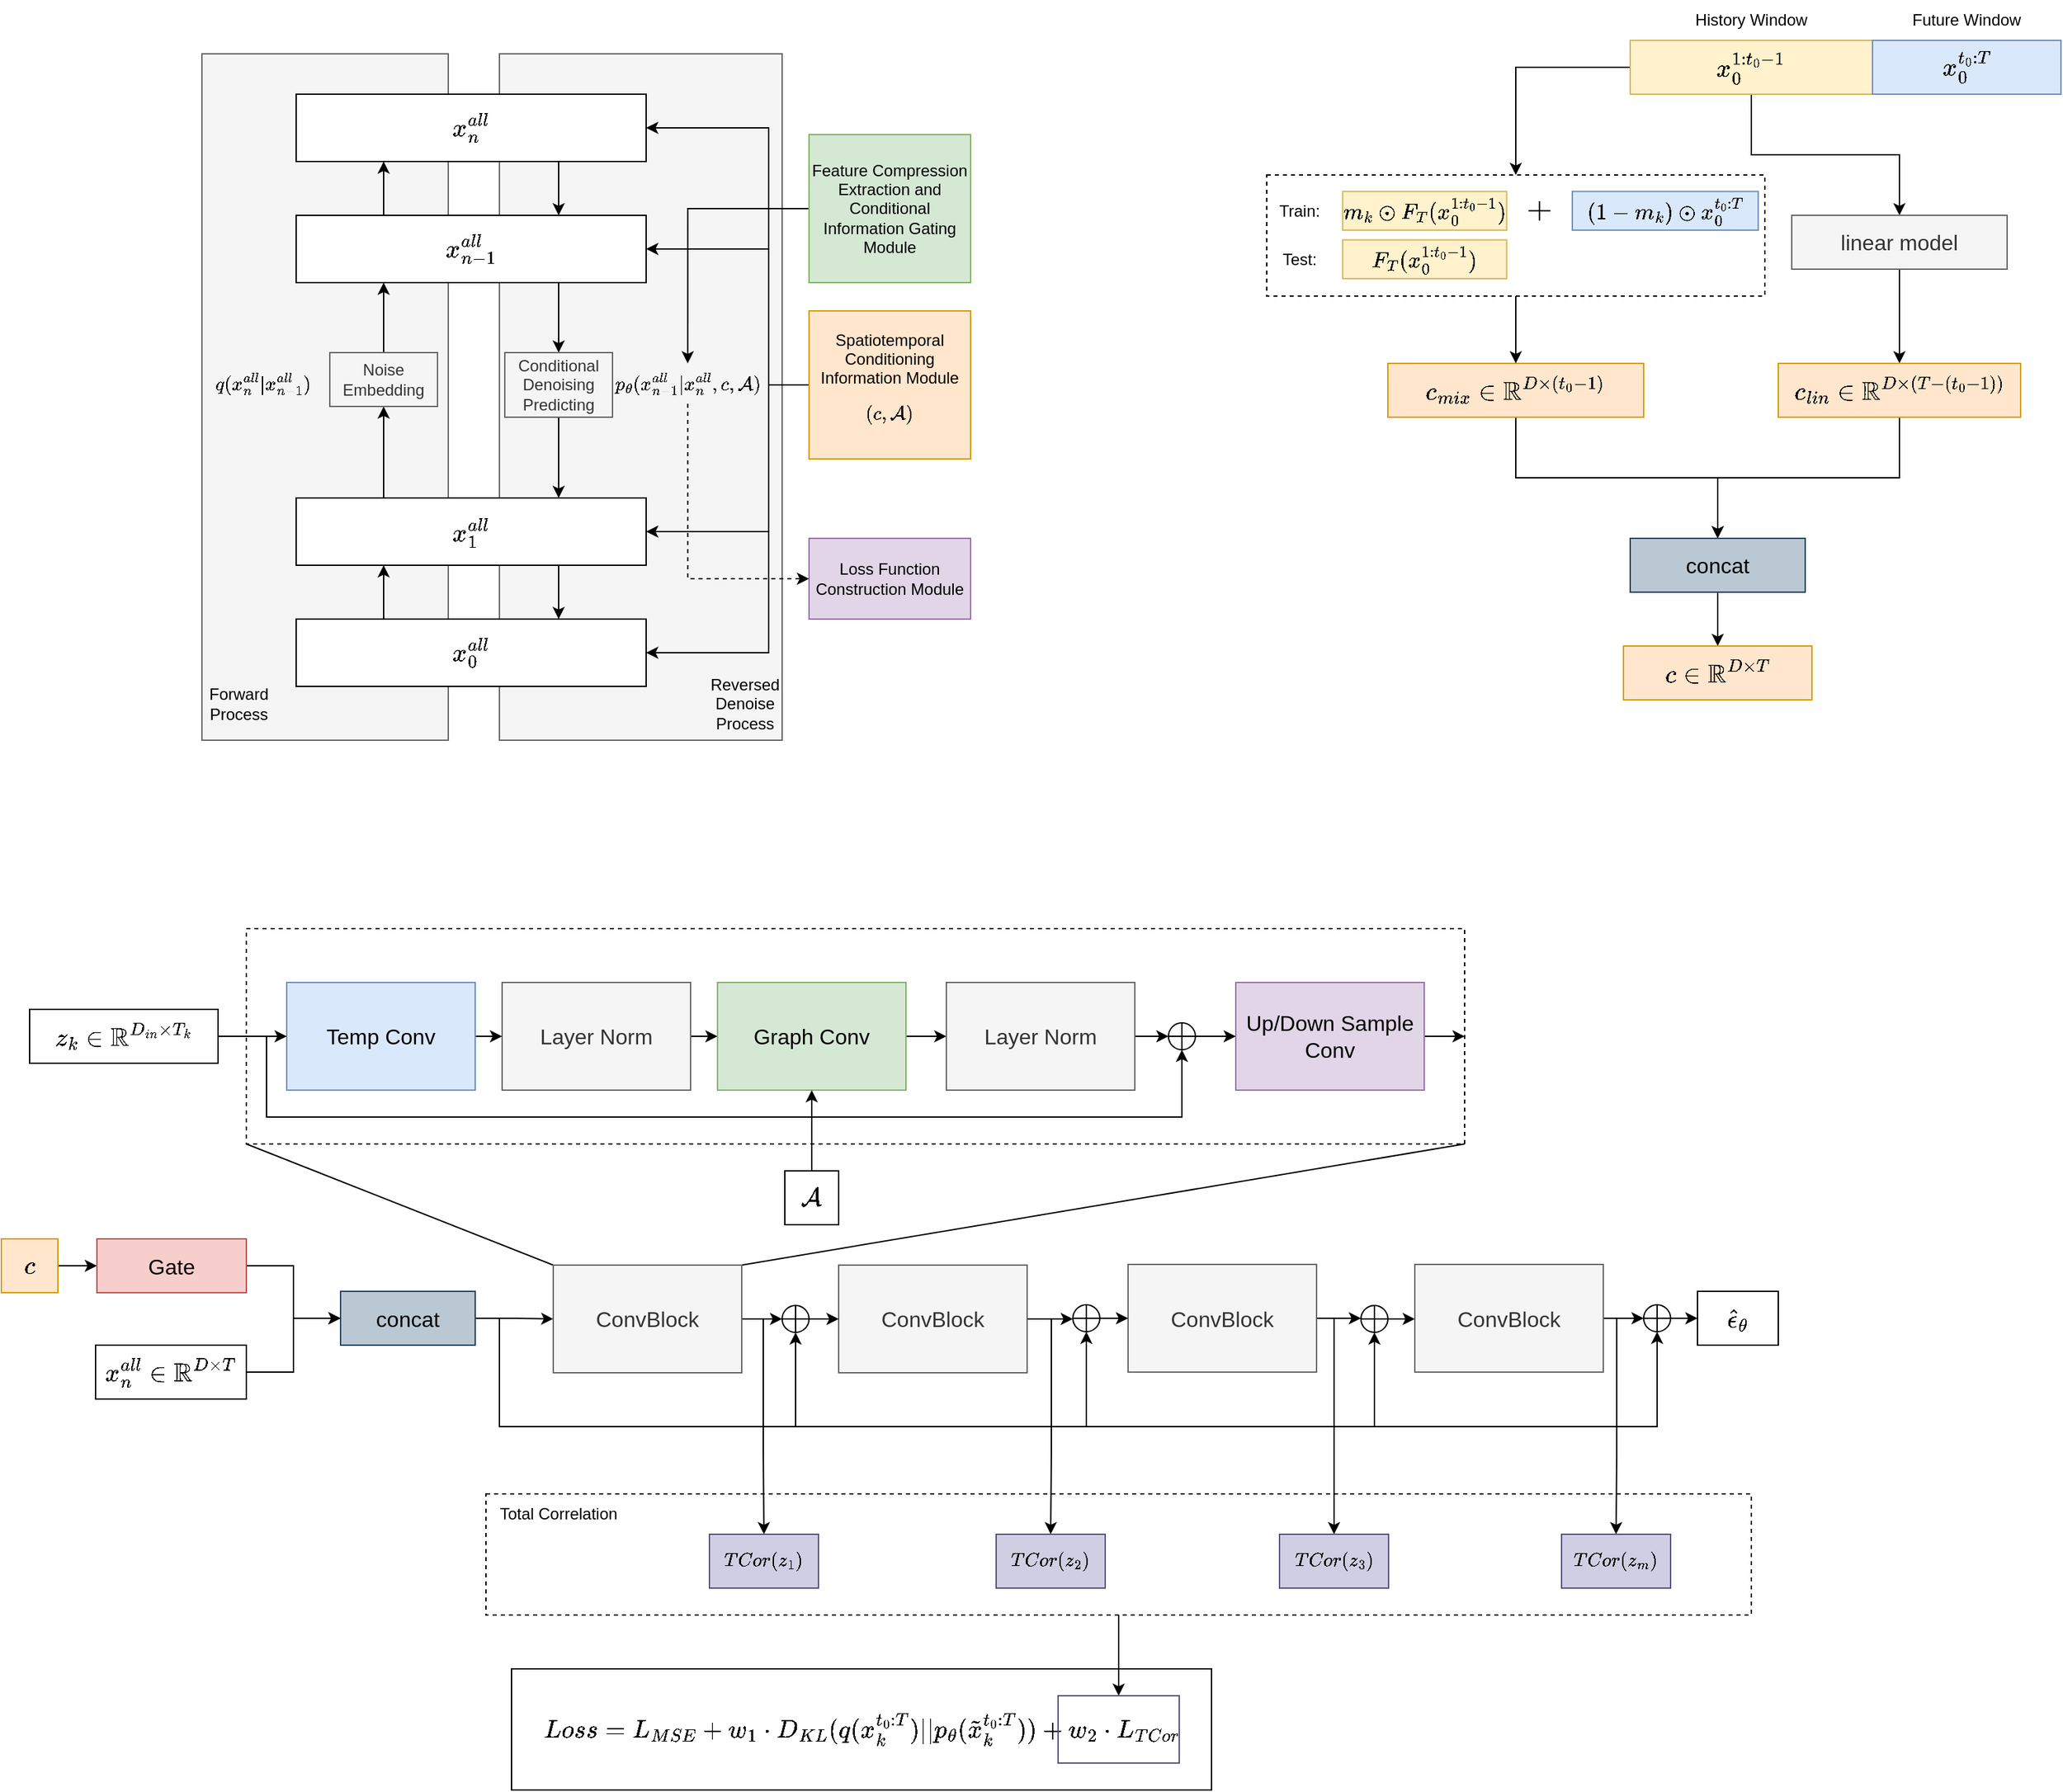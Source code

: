 <mxfile version="26.0.14">
  <diagram name="第 1 页" id="KWx88xQyswHCOicduw9Z">
    <mxGraphModel dx="3980" dy="1249" grid="1" gridSize="10" guides="1" tooltips="1" connect="1" arrows="1" fold="1" page="1" pageScale="1" pageWidth="827" pageHeight="1169" math="1" shadow="0">
      <root>
        <mxCell id="0" />
        <mxCell id="1" parent="0" />
        <mxCell id="oNELUOZZtSvJ4hc-0XsP-104" value="$$Loss = L_{MSE} + w_1 \cdot D_{KL}(q(x_{k}^{t_0:T}) || p_{\theta}(\tilde{x}_{k}^{t_0:T})) + w_2 \cdot L_{TCor}$$" style="rounded=0;whiteSpace=wrap;html=1;fontSize=16;" vertex="1" parent="1">
          <mxGeometry x="-1011" y="1400" width="520" height="90" as="geometry" />
        </mxCell>
        <mxCell id="oNELUOZZtSvJ4hc-0XsP-108" style="edgeStyle=orthogonalEdgeStyle;rounded=0;orthogonalLoop=1;jettySize=auto;html=1;exitX=0.5;exitY=1;exitDx=0;exitDy=0;entryX=0.5;entryY=0;entryDx=0;entryDy=0;" edge="1" parent="1" source="oNELUOZZtSvJ4hc-0XsP-77" target="oNELUOZZtSvJ4hc-0XsP-106">
          <mxGeometry relative="1" as="geometry" />
        </mxCell>
        <mxCell id="oNELUOZZtSvJ4hc-0XsP-77" value="" style="rounded=0;whiteSpace=wrap;html=1;fontSize=16;dashed=1;" vertex="1" parent="1">
          <mxGeometry x="-1030" y="1270" width="940" height="90" as="geometry" />
        </mxCell>
        <mxCell id="oNELUOZZtSvJ4hc-0XsP-15" value="" style="rounded=0;whiteSpace=wrap;html=1;fontSize=16;dashed=1;" vertex="1" parent="1">
          <mxGeometry x="-1208" y="850" width="905" height="160" as="geometry" />
        </mxCell>
        <mxCell id="ZKU5xI0TLplM3zQNoNZ5-57" value="" style="group" parent="1" vertex="1" connectable="0">
          <mxGeometry x="-1020" y="200" width="210" height="510" as="geometry" />
        </mxCell>
        <mxCell id="ZKU5xI0TLplM3zQNoNZ5-58" value="" style="rounded=0;whiteSpace=wrap;html=1;fillColor=#f5f5f5;fontColor=#333333;strokeColor=#666666;" parent="ZKU5xI0TLplM3zQNoNZ5-57" vertex="1">
          <mxGeometry width="210" height="510" as="geometry" />
        </mxCell>
        <mxCell id="ZKU5xI0TLplM3zQNoNZ5-59" value="Reversed Denoise Process" style="text;html=1;align=center;verticalAlign=middle;whiteSpace=wrap;rounded=0;horizontal=1;" parent="ZKU5xI0TLplM3zQNoNZ5-57" vertex="1">
          <mxGeometry x="155.21" y="455" width="54.79" height="55" as="geometry" />
        </mxCell>
        <mxCell id="ZKU5xI0TLplM3zQNoNZ5-60" value="$$p_{\theta}(x_{n-1}^{all}|x_{n}^{all},c,\mathcal{A})$$" style="text;html=1;align=center;verticalAlign=middle;whiteSpace=wrap;rounded=0;" parent="ZKU5xI0TLplM3zQNoNZ5-57" vertex="1">
          <mxGeometry x="107.004" y="230" width="65.749" height="30" as="geometry" />
        </mxCell>
        <mxCell id="ZKU5xI0TLplM3zQNoNZ5-50" value="" style="group" parent="1" vertex="1" connectable="0">
          <mxGeometry x="-1241" y="200" width="183" height="510" as="geometry" />
        </mxCell>
        <mxCell id="ZKU5xI0TLplM3zQNoNZ5-39" value="" style="rounded=0;whiteSpace=wrap;html=1;fillColor=#f5f5f5;fontColor=#333333;strokeColor=#666666;" parent="ZKU5xI0TLplM3zQNoNZ5-50" vertex="1">
          <mxGeometry width="183.0" height="510" as="geometry" />
        </mxCell>
        <mxCell id="ZKU5xI0TLplM3zQNoNZ5-48" value="Forward Process" style="text;html=1;align=center;verticalAlign=middle;whiteSpace=wrap;rounded=0;horizontal=1;" parent="ZKU5xI0TLplM3zQNoNZ5-50" vertex="1">
          <mxGeometry y="455.0" width="54.79" height="55" as="geometry" />
        </mxCell>
        <mxCell id="ZKU5xI0TLplM3zQNoNZ5-56" value="$$q(x_{n}^{all}|x_{n-1}^{all})$$" style="text;html=1;align=center;verticalAlign=middle;whiteSpace=wrap;rounded=0;" parent="ZKU5xI0TLplM3zQNoNZ5-50" vertex="1">
          <mxGeometry x="12.054" y="230.0" width="65.749" height="30.0" as="geometry" />
        </mxCell>
        <mxCell id="ZKU5xI0TLplM3zQNoNZ5-14" style="edgeStyle=orthogonalEdgeStyle;rounded=0;orthogonalLoop=1;jettySize=auto;html=1;exitX=0;exitY=0.5;exitDx=0;exitDy=0;entryX=0.5;entryY=0;entryDx=0;entryDy=0;" parent="1" source="ZKU5xI0TLplM3zQNoNZ5-1" target="ZKU5xI0TLplM3zQNoNZ5-13" edge="1">
          <mxGeometry relative="1" as="geometry">
            <mxPoint x="-275" y="290" as="targetPoint" />
            <Array as="points">
              <mxPoint x="-265" y="210" />
            </Array>
          </mxGeometry>
        </mxCell>
        <mxCell id="oNELUOZZtSvJ4hc-0XsP-40" style="edgeStyle=orthogonalEdgeStyle;rounded=0;orthogonalLoop=1;jettySize=auto;html=1;exitX=0.5;exitY=1;exitDx=0;exitDy=0;entryX=0.5;entryY=0;entryDx=0;entryDy=0;" edge="1" parent="1" source="ZKU5xI0TLplM3zQNoNZ5-1" target="ZKU5xI0TLplM3zQNoNZ5-20">
          <mxGeometry relative="1" as="geometry" />
        </mxCell>
        <mxCell id="ZKU5xI0TLplM3zQNoNZ5-1" value="$$x_0^{1:t_{0}-1}$$" style="rounded=0;whiteSpace=wrap;html=1;fontSize=16;fillColor=#fff2cc;strokeColor=#d6b656;" parent="1" vertex="1">
          <mxGeometry x="-180" y="190" width="180" height="40" as="geometry" />
        </mxCell>
        <mxCell id="ZKU5xI0TLplM3zQNoNZ5-3" value="$$x_0^{t_{0}:T}$$" style="rounded=0;whiteSpace=wrap;html=1;fontSize=16;fillColor=#dae8fc;strokeColor=#6c8ebf;" parent="1" vertex="1">
          <mxGeometry y="190" width="140" height="40" as="geometry" />
        </mxCell>
        <mxCell id="ZKU5xI0TLplM3zQNoNZ5-6" value="History Window" style="text;html=1;align=center;verticalAlign=middle;whiteSpace=wrap;rounded=0;" parent="1" vertex="1">
          <mxGeometry x="-140" y="160" width="100" height="30" as="geometry" />
        </mxCell>
        <mxCell id="ZKU5xI0TLplM3zQNoNZ5-7" value="Future Window" style="text;html=1;align=center;verticalAlign=middle;whiteSpace=wrap;rounded=0;" parent="1" vertex="1">
          <mxGeometry x="25" y="160" width="90" height="30" as="geometry" />
        </mxCell>
        <mxCell id="ZKU5xI0TLplM3zQNoNZ5-25" style="edgeStyle=orthogonalEdgeStyle;rounded=0;orthogonalLoop=1;jettySize=auto;html=1;exitX=0.5;exitY=1;exitDx=0;exitDy=0;entryX=0.5;entryY=0;entryDx=0;entryDy=0;" parent="1" source="ZKU5xI0TLplM3zQNoNZ5-17" target="ZKU5xI0TLplM3zQNoNZ5-26" edge="1">
          <mxGeometry relative="1" as="geometry">
            <mxPoint x="-120" y="550" as="targetPoint" />
          </mxGeometry>
        </mxCell>
        <mxCell id="ZKU5xI0TLplM3zQNoNZ5-17" value="$$c_{mix} \in \mathbb{R}^{D \times (t_0 - 1)}$$" style="rounded=0;whiteSpace=wrap;html=1;fontSize=16;fillColor=#ffe6cc;strokeColor=#d79b00;" parent="1" vertex="1">
          <mxGeometry x="-360" y="430" width="190" height="40" as="geometry" />
        </mxCell>
        <mxCell id="ZKU5xI0TLplM3zQNoNZ5-19" style="edgeStyle=orthogonalEdgeStyle;rounded=0;orthogonalLoop=1;jettySize=auto;html=1;exitX=0.5;exitY=1;exitDx=0;exitDy=0;entryX=0.5;entryY=0;entryDx=0;entryDy=0;" parent="1" source="ZKU5xI0TLplM3zQNoNZ5-13" target="ZKU5xI0TLplM3zQNoNZ5-17" edge="1">
          <mxGeometry relative="1" as="geometry">
            <Array as="points">
              <mxPoint x="-265" y="430" />
            </Array>
          </mxGeometry>
        </mxCell>
        <mxCell id="ZKU5xI0TLplM3zQNoNZ5-24" style="edgeStyle=orthogonalEdgeStyle;rounded=0;orthogonalLoop=1;jettySize=auto;html=1;exitX=0.5;exitY=1;exitDx=0;exitDy=0;entryX=0.5;entryY=0;entryDx=0;entryDy=0;" parent="1" source="ZKU5xI0TLplM3zQNoNZ5-20" target="ZKU5xI0TLplM3zQNoNZ5-22" edge="1">
          <mxGeometry relative="1" as="geometry" />
        </mxCell>
        <mxCell id="ZKU5xI0TLplM3zQNoNZ5-20" value="linear model" style="rounded=0;whiteSpace=wrap;html=1;fontSize=16;fillColor=#f5f5f5;strokeColor=#666666;fontColor=#333333;" parent="1" vertex="1">
          <mxGeometry x="-60" y="320" width="160" height="40" as="geometry" />
        </mxCell>
        <mxCell id="ZKU5xI0TLplM3zQNoNZ5-27" style="edgeStyle=orthogonalEdgeStyle;rounded=0;orthogonalLoop=1;jettySize=auto;html=1;exitX=0.5;exitY=1;exitDx=0;exitDy=0;entryX=0.5;entryY=0;entryDx=0;entryDy=0;" parent="1" source="ZKU5xI0TLplM3zQNoNZ5-22" target="ZKU5xI0TLplM3zQNoNZ5-26" edge="1">
          <mxGeometry relative="1" as="geometry" />
        </mxCell>
        <mxCell id="ZKU5xI0TLplM3zQNoNZ5-22" value="$$c_{lin} \in \mathbb{R}^{D \times (T - (t_0 - 1))}$$" style="rounded=0;whiteSpace=wrap;html=1;fontSize=16;fillColor=#ffe6cc;strokeColor=#d79b00;" parent="1" vertex="1">
          <mxGeometry x="-70" y="430" width="180" height="40" as="geometry" />
        </mxCell>
        <mxCell id="ZKU5xI0TLplM3zQNoNZ5-23" value="" style="group" parent="1" vertex="1" connectable="0">
          <mxGeometry x="-450" y="290" width="370" height="90" as="geometry" />
        </mxCell>
        <mxCell id="ZKU5xI0TLplM3zQNoNZ5-13" value="" style="rounded=0;whiteSpace=wrap;html=1;dashed=1;" parent="ZKU5xI0TLplM3zQNoNZ5-23" vertex="1">
          <mxGeometry width="370" height="90" as="geometry" />
        </mxCell>
        <mxCell id="ZKU5xI0TLplM3zQNoNZ5-4" value="Train:" style="text;html=1;align=center;verticalAlign=middle;whiteSpace=wrap;rounded=0;" parent="ZKU5xI0TLplM3zQNoNZ5-23" vertex="1">
          <mxGeometry y="15.84" width="48.75" height="21.6" as="geometry" />
        </mxCell>
        <mxCell id="ZKU5xI0TLplM3zQNoNZ5-5" value="Test:" style="text;html=1;align=center;verticalAlign=middle;whiteSpace=wrap;rounded=0;" parent="ZKU5xI0TLplM3zQNoNZ5-23" vertex="1">
          <mxGeometry y="51.84" width="48.75" height="21.6" as="geometry" />
        </mxCell>
        <mxCell id="ZKU5xI0TLplM3zQNoNZ5-9" value="$$m_k \odot F_{T}(x^{1:{t_0} - 1}_{0})$$" style="rounded=0;whiteSpace=wrap;html=1;fontSize=14;fillColor=#fff2cc;strokeColor=#d6b656;" parent="ZKU5xI0TLplM3zQNoNZ5-23" vertex="1">
          <mxGeometry x="56.375" y="12.24" width="121.875" height="28.8" as="geometry" />
        </mxCell>
        <mxCell id="ZKU5xI0TLplM3zQNoNZ5-10" value="$$(1 - m_k) \odot x^{t_{0} : T}_{0}$$" style="rounded=0;whiteSpace=wrap;html=1;fontSize=14;fillColor=#dae8fc;strokeColor=#6c8ebf;" parent="ZKU5xI0TLplM3zQNoNZ5-23" vertex="1">
          <mxGeometry x="227.0" y="12.24" width="138.125" height="28.8" as="geometry" />
        </mxCell>
        <mxCell id="ZKU5xI0TLplM3zQNoNZ5-11" value="" style="shape=cross;whiteSpace=wrap;html=1;size=0;" parent="ZKU5xI0TLplM3zQNoNZ5-23" vertex="1">
          <mxGeometry x="194.5" y="19.44" width="16.25" height="14.4" as="geometry" />
        </mxCell>
        <mxCell id="ZKU5xI0TLplM3zQNoNZ5-12" value="$$F_{T}(x^{1:{t_0} - 1}_{0})$$" style="rounded=0;whiteSpace=wrap;html=1;fontSize=14;fillColor=#fff2cc;strokeColor=#d6b656;" parent="ZKU5xI0TLplM3zQNoNZ5-23" vertex="1">
          <mxGeometry x="56.375" y="48.24" width="121.875" height="28.8" as="geometry" />
        </mxCell>
        <mxCell id="ZKU5xI0TLplM3zQNoNZ5-29" style="edgeStyle=orthogonalEdgeStyle;rounded=0;orthogonalLoop=1;jettySize=auto;html=1;exitX=0.5;exitY=1;exitDx=0;exitDy=0;entryX=0.5;entryY=0;entryDx=0;entryDy=0;" parent="1" source="ZKU5xI0TLplM3zQNoNZ5-26" target="ZKU5xI0TLplM3zQNoNZ5-28" edge="1">
          <mxGeometry relative="1" as="geometry" />
        </mxCell>
        <mxCell id="ZKU5xI0TLplM3zQNoNZ5-26" value="concat" style="rounded=0;whiteSpace=wrap;html=1;fontSize=16;fillColor=#bac8d3;strokeColor=#23445d;" parent="1" vertex="1">
          <mxGeometry x="-180" y="560" width="130" height="40" as="geometry" />
        </mxCell>
        <mxCell id="ZKU5xI0TLplM3zQNoNZ5-28" value="$$c \in \mathbb{R}^{D \times T}$$" style="rounded=0;whiteSpace=wrap;html=1;fontSize=16;fillColor=#ffe6cc;strokeColor=#d79b00;" parent="1" vertex="1">
          <mxGeometry x="-185" y="640" width="140" height="40" as="geometry" />
        </mxCell>
        <mxCell id="ZKU5xI0TLplM3zQNoNZ5-41" style="edgeStyle=orthogonalEdgeStyle;rounded=0;orthogonalLoop=1;jettySize=auto;html=1;exitX=0.25;exitY=0;exitDx=0;exitDy=0;entryX=0.5;entryY=1;entryDx=0;entryDy=0;" parent="1" source="ZKU5xI0TLplM3zQNoNZ5-31" target="ZKU5xI0TLplM3zQNoNZ5-47" edge="1">
          <mxGeometry relative="1" as="geometry">
            <mxPoint x="-1101" y="480" as="targetPoint" />
          </mxGeometry>
        </mxCell>
        <mxCell id="ZKU5xI0TLplM3zQNoNZ5-55" style="edgeStyle=orthogonalEdgeStyle;rounded=0;orthogonalLoop=1;jettySize=auto;html=1;exitX=0.75;exitY=1;exitDx=0;exitDy=0;entryX=0.75;entryY=0;entryDx=0;entryDy=0;" parent="1" source="ZKU5xI0TLplM3zQNoNZ5-31" target="ZKU5xI0TLplM3zQNoNZ5-32" edge="1">
          <mxGeometry relative="1" as="geometry" />
        </mxCell>
        <mxCell id="ZKU5xI0TLplM3zQNoNZ5-31" value="$$x_1^{all}$$" style="rounded=0;whiteSpace=wrap;html=1;strokeColor=default;align=center;verticalAlign=middle;fontFamily=Helvetica;fontSize=16;fontColor=default;fillColor=default;" parent="1" vertex="1">
          <mxGeometry x="-1171" y="530" width="260" height="50" as="geometry" />
        </mxCell>
        <mxCell id="ZKU5xI0TLplM3zQNoNZ5-40" style="edgeStyle=orthogonalEdgeStyle;rounded=0;orthogonalLoop=1;jettySize=auto;html=1;exitX=0.25;exitY=0;exitDx=0;exitDy=0;entryX=0.25;entryY=1;entryDx=0;entryDy=0;" parent="1" source="ZKU5xI0TLplM3zQNoNZ5-32" target="ZKU5xI0TLplM3zQNoNZ5-31" edge="1">
          <mxGeometry relative="1" as="geometry" />
        </mxCell>
        <mxCell id="ZKU5xI0TLplM3zQNoNZ5-32" value="$$x_0^{all}$$" style="rounded=0;whiteSpace=wrap;html=1;fontSize=16;" parent="1" vertex="1">
          <mxGeometry x="-1171" y="620" width="260" height="50" as="geometry" />
        </mxCell>
        <mxCell id="ZKU5xI0TLplM3zQNoNZ5-42" style="edgeStyle=orthogonalEdgeStyle;rounded=0;orthogonalLoop=1;jettySize=auto;html=1;exitX=0.25;exitY=0;exitDx=0;exitDy=0;entryX=0.25;entryY=1;entryDx=0;entryDy=0;" parent="1" source="ZKU5xI0TLplM3zQNoNZ5-33" target="ZKU5xI0TLplM3zQNoNZ5-34" edge="1">
          <mxGeometry relative="1" as="geometry" />
        </mxCell>
        <mxCell id="ZKU5xI0TLplM3zQNoNZ5-53" style="edgeStyle=orthogonalEdgeStyle;rounded=0;orthogonalLoop=1;jettySize=auto;html=1;exitX=0.75;exitY=1;exitDx=0;exitDy=0;entryX=0.5;entryY=0;entryDx=0;entryDy=0;" parent="1" source="ZKU5xI0TLplM3zQNoNZ5-33" target="ZKU5xI0TLplM3zQNoNZ5-52" edge="1">
          <mxGeometry relative="1" as="geometry" />
        </mxCell>
        <mxCell id="ZKU5xI0TLplM3zQNoNZ5-33" value="$$x_{n-1}^{all}$$" style="rounded=0;whiteSpace=wrap;html=1;strokeColor=default;align=center;verticalAlign=middle;fontFamily=Helvetica;fontSize=16;fontColor=default;fillColor=default;" parent="1" vertex="1">
          <mxGeometry x="-1171" y="320" width="260" height="50" as="geometry" />
        </mxCell>
        <mxCell id="ZKU5xI0TLplM3zQNoNZ5-51" style="edgeStyle=orthogonalEdgeStyle;rounded=0;orthogonalLoop=1;jettySize=auto;html=1;exitX=0.75;exitY=1;exitDx=0;exitDy=0;entryX=0.75;entryY=0;entryDx=0;entryDy=0;" parent="1" source="ZKU5xI0TLplM3zQNoNZ5-34" target="ZKU5xI0TLplM3zQNoNZ5-33" edge="1">
          <mxGeometry relative="1" as="geometry" />
        </mxCell>
        <mxCell id="ZKU5xI0TLplM3zQNoNZ5-34" value="$$x_n^{all}$$" style="rounded=0;whiteSpace=wrap;html=1;strokeColor=default;align=center;verticalAlign=middle;fontFamily=Helvetica;fontSize=16;fontColor=default;fillColor=default;" parent="1" vertex="1">
          <mxGeometry x="-1171" y="230" width="260" height="50" as="geometry" />
        </mxCell>
        <mxCell id="ZKU5xI0TLplM3zQNoNZ5-44" style="edgeStyle=orthogonalEdgeStyle;rounded=0;orthogonalLoop=1;jettySize=auto;html=1;entryX=0.25;entryY=1;entryDx=0;entryDy=0;exitX=0.5;exitY=0;exitDx=0;exitDy=0;" parent="1" source="ZKU5xI0TLplM3zQNoNZ5-47" target="ZKU5xI0TLplM3zQNoNZ5-33" edge="1">
          <mxGeometry relative="1" as="geometry">
            <mxPoint x="-1111" y="430" as="sourcePoint" />
            <Array as="points" />
          </mxGeometry>
        </mxCell>
        <mxCell id="ZKU5xI0TLplM3zQNoNZ5-47" value="Noise Embedding" style="rounded=0;whiteSpace=wrap;html=1;fillColor=#f5f5f5;fontColor=#333333;strokeColor=#666666;" parent="1" vertex="1">
          <mxGeometry x="-1146" y="422" width="80" height="40" as="geometry" />
        </mxCell>
        <mxCell id="ZKU5xI0TLplM3zQNoNZ5-54" style="edgeStyle=orthogonalEdgeStyle;rounded=0;orthogonalLoop=1;jettySize=auto;html=1;exitX=0.5;exitY=1;exitDx=0;exitDy=0;entryX=0.75;entryY=0;entryDx=0;entryDy=0;" parent="1" source="ZKU5xI0TLplM3zQNoNZ5-52" target="ZKU5xI0TLplM3zQNoNZ5-31" edge="1">
          <mxGeometry relative="1" as="geometry" />
        </mxCell>
        <mxCell id="ZKU5xI0TLplM3zQNoNZ5-52" value="&lt;div&gt;Conditional Denoising Predicting&lt;/div&gt;" style="rounded=0;whiteSpace=wrap;html=1;fillColor=#f5f5f5;fontColor=#333333;strokeColor=#666666;" parent="1" vertex="1">
          <mxGeometry x="-1016" y="422" width="80" height="48" as="geometry" />
        </mxCell>
        <mxCell id="ZKU5xI0TLplM3zQNoNZ5-63" style="edgeStyle=orthogonalEdgeStyle;rounded=0;orthogonalLoop=1;jettySize=auto;html=1;exitX=0;exitY=0.5;exitDx=0;exitDy=0;entryX=1;entryY=0.5;entryDx=0;entryDy=0;" parent="1" source="ZKU5xI0TLplM3zQNoNZ5-61" target="ZKU5xI0TLplM3zQNoNZ5-34" edge="1">
          <mxGeometry relative="1" as="geometry">
            <mxPoint x="-840" y="330" as="targetPoint" />
            <Array as="points">
              <mxPoint x="-820" y="446" />
              <mxPoint x="-820" y="255" />
            </Array>
          </mxGeometry>
        </mxCell>
        <mxCell id="ZKU5xI0TLplM3zQNoNZ5-64" style="edgeStyle=orthogonalEdgeStyle;rounded=0;orthogonalLoop=1;jettySize=auto;html=1;exitX=0;exitY=0.5;exitDx=0;exitDy=0;entryX=1;entryY=0.5;entryDx=0;entryDy=0;" parent="1" source="ZKU5xI0TLplM3zQNoNZ5-61" target="ZKU5xI0TLplM3zQNoNZ5-33" edge="1">
          <mxGeometry relative="1" as="geometry">
            <Array as="points">
              <mxPoint x="-820" y="446" />
              <mxPoint x="-820" y="345" />
            </Array>
          </mxGeometry>
        </mxCell>
        <mxCell id="ZKU5xI0TLplM3zQNoNZ5-65" style="edgeStyle=orthogonalEdgeStyle;rounded=0;orthogonalLoop=1;jettySize=auto;html=1;exitX=0;exitY=0.5;exitDx=0;exitDy=0;entryX=1;entryY=0.5;entryDx=0;entryDy=0;" parent="1" source="ZKU5xI0TLplM3zQNoNZ5-61" target="ZKU5xI0TLplM3zQNoNZ5-31" edge="1">
          <mxGeometry relative="1" as="geometry">
            <Array as="points">
              <mxPoint x="-820" y="446" />
              <mxPoint x="-820" y="555" />
            </Array>
          </mxGeometry>
        </mxCell>
        <mxCell id="ZKU5xI0TLplM3zQNoNZ5-66" style="edgeStyle=orthogonalEdgeStyle;rounded=0;orthogonalLoop=1;jettySize=auto;html=1;exitX=0;exitY=0.5;exitDx=0;exitDy=0;entryX=1;entryY=0.5;entryDx=0;entryDy=0;" parent="1" source="ZKU5xI0TLplM3zQNoNZ5-61" target="ZKU5xI0TLplM3zQNoNZ5-32" edge="1">
          <mxGeometry relative="1" as="geometry">
            <Array as="points">
              <mxPoint x="-820" y="446" />
              <mxPoint x="-820" y="645" />
            </Array>
          </mxGeometry>
        </mxCell>
        <mxCell id="ZKU5xI0TLplM3zQNoNZ5-61" value="&lt;div&gt;Spatiotemporal Conditioning Information Module&lt;/div&gt;&lt;div&gt;$$(c,\mathcal{A})$$&lt;/div&gt;" style="rounded=0;whiteSpace=wrap;html=1;fillColor=#ffe6cc;strokeColor=#d79b00;" parent="1" vertex="1">
          <mxGeometry x="-790" y="391" width="120" height="110" as="geometry" />
        </mxCell>
        <mxCell id="ZKU5xI0TLplM3zQNoNZ5-68" style="edgeStyle=orthogonalEdgeStyle;rounded=0;orthogonalLoop=1;jettySize=auto;html=1;exitX=0;exitY=0.5;exitDx=0;exitDy=0;entryX=0.5;entryY=0;entryDx=0;entryDy=0;" parent="1" source="ZKU5xI0TLplM3zQNoNZ5-67" target="ZKU5xI0TLplM3zQNoNZ5-60" edge="1">
          <mxGeometry relative="1" as="geometry" />
        </mxCell>
        <mxCell id="ZKU5xI0TLplM3zQNoNZ5-67" value="&lt;p&gt;Feature Compression Extraction and Conditional Information Gating Module&lt;/p&gt;" style="rounded=0;whiteSpace=wrap;html=1;fillColor=#d5e8d4;strokeColor=#82b366;" parent="1" vertex="1">
          <mxGeometry x="-790" y="260" width="120" height="110" as="geometry" />
        </mxCell>
        <mxCell id="ZKU5xI0TLplM3zQNoNZ5-70" value="&lt;p&gt;Loss Function Construction Module&lt;/p&gt;" style="rounded=0;whiteSpace=wrap;html=1;fillColor=#e1d5e7;strokeColor=#9673a6;" parent="1" vertex="1">
          <mxGeometry x="-790" y="560" width="120" height="60" as="geometry" />
        </mxCell>
        <mxCell id="oNELUOZZtSvJ4hc-0XsP-17" style="edgeStyle=orthogonalEdgeStyle;rounded=0;orthogonalLoop=1;jettySize=auto;html=1;exitX=1;exitY=0.5;exitDx=0;exitDy=0;entryX=0;entryY=0.5;entryDx=0;entryDy=0;" edge="1" parent="1" source="oNELUOZZtSvJ4hc-0XsP-1" target="oNELUOZZtSvJ4hc-0XsP-8">
          <mxGeometry relative="1" as="geometry" />
        </mxCell>
        <mxCell id="oNELUOZZtSvJ4hc-0XsP-65" style="edgeStyle=orthogonalEdgeStyle;rounded=0;orthogonalLoop=1;jettySize=auto;html=1;exitX=1;exitY=0.5;exitDx=0;exitDy=0;entryX=0.5;entryY=1;entryDx=0;entryDy=0;" edge="1" parent="1" source="oNELUOZZtSvJ4hc-0XsP-1" target="oNELUOZZtSvJ4hc-0XsP-55">
          <mxGeometry relative="1" as="geometry">
            <Array as="points">
              <mxPoint x="-1020" y="1140" />
              <mxPoint x="-1020" y="1220" />
              <mxPoint x="-800" y="1220" />
            </Array>
          </mxGeometry>
        </mxCell>
        <mxCell id="oNELUOZZtSvJ4hc-0XsP-88" style="edgeStyle=orthogonalEdgeStyle;rounded=0;orthogonalLoop=1;jettySize=auto;html=1;exitX=1;exitY=0.5;exitDx=0;exitDy=0;entryX=0.5;entryY=1;entryDx=0;entryDy=0;" edge="1" parent="1" source="oNELUOZZtSvJ4hc-0XsP-1" target="oNELUOZZtSvJ4hc-0XsP-57">
          <mxGeometry relative="1" as="geometry">
            <Array as="points">
              <mxPoint x="-1020" y="1140" />
              <mxPoint x="-1020" y="1220" />
              <mxPoint x="-370" y="1220" />
            </Array>
          </mxGeometry>
        </mxCell>
        <mxCell id="oNELUOZZtSvJ4hc-0XsP-90" style="edgeStyle=orthogonalEdgeStyle;rounded=0;orthogonalLoop=1;jettySize=auto;html=1;exitX=1;exitY=0.5;exitDx=0;exitDy=0;entryX=0.5;entryY=1;entryDx=0;entryDy=0;" edge="1" parent="1" source="oNELUOZZtSvJ4hc-0XsP-1" target="oNELUOZZtSvJ4hc-0XsP-68">
          <mxGeometry relative="1" as="geometry">
            <Array as="points">
              <mxPoint x="-1020" y="1140" />
              <mxPoint x="-1020" y="1220" />
              <mxPoint x="-160" y="1220" />
            </Array>
          </mxGeometry>
        </mxCell>
        <mxCell id="oNELUOZZtSvJ4hc-0XsP-99" style="edgeStyle=orthogonalEdgeStyle;rounded=0;orthogonalLoop=1;jettySize=auto;html=1;exitX=1;exitY=0.5;exitDx=0;exitDy=0;entryX=0.5;entryY=1;entryDx=0;entryDy=0;" edge="1" parent="1" source="oNELUOZZtSvJ4hc-0XsP-1" target="oNELUOZZtSvJ4hc-0XsP-56">
          <mxGeometry relative="1" as="geometry">
            <Array as="points">
              <mxPoint x="-1020" y="1139" />
              <mxPoint x="-1020" y="1220" />
              <mxPoint x="-584" y="1220" />
            </Array>
          </mxGeometry>
        </mxCell>
        <mxCell id="oNELUOZZtSvJ4hc-0XsP-1" value="concat" style="rounded=0;whiteSpace=wrap;html=1;fontSize=16;fillColor=#bac8d3;strokeColor=#23445d;" vertex="1" parent="1">
          <mxGeometry x="-1138" y="1119.5" width="100" height="40" as="geometry" />
        </mxCell>
        <mxCell id="oNELUOZZtSvJ4hc-0XsP-5" style="edgeStyle=orthogonalEdgeStyle;rounded=0;orthogonalLoop=1;jettySize=auto;html=1;exitX=1;exitY=0.5;exitDx=0;exitDy=0;entryX=0;entryY=0.5;entryDx=0;entryDy=0;" edge="1" parent="1" source="oNELUOZZtSvJ4hc-0XsP-2" target="oNELUOZZtSvJ4hc-0XsP-4">
          <mxGeometry relative="1" as="geometry" />
        </mxCell>
        <mxCell id="oNELUOZZtSvJ4hc-0XsP-2" value="$$c$$" style="rounded=0;whiteSpace=wrap;html=1;fontSize=16;fillColor=#ffe6cc;strokeColor=#d79b00;" vertex="1" parent="1">
          <mxGeometry x="-1390" y="1080.5" width="42" height="40" as="geometry" />
        </mxCell>
        <mxCell id="oNELUOZZtSvJ4hc-0XsP-6" style="edgeStyle=orthogonalEdgeStyle;rounded=0;orthogonalLoop=1;jettySize=auto;html=1;exitX=1;exitY=0.5;exitDx=0;exitDy=0;entryX=0;entryY=0.5;entryDx=0;entryDy=0;" edge="1" parent="1" source="oNELUOZZtSvJ4hc-0XsP-3" target="oNELUOZZtSvJ4hc-0XsP-1">
          <mxGeometry relative="1" as="geometry" />
        </mxCell>
        <mxCell id="oNELUOZZtSvJ4hc-0XsP-3" value="$$x_n^{all} \in \mathbb{R}^{D \times T}$$" style="rounded=0;whiteSpace=wrap;html=1;fontSize=16;" vertex="1" parent="1">
          <mxGeometry x="-1320" y="1159.5" width="112" height="40" as="geometry" />
        </mxCell>
        <mxCell id="oNELUOZZtSvJ4hc-0XsP-7" style="edgeStyle=orthogonalEdgeStyle;rounded=0;orthogonalLoop=1;jettySize=auto;html=1;exitX=1;exitY=0.5;exitDx=0;exitDy=0;entryX=0;entryY=0.5;entryDx=0;entryDy=0;" edge="1" parent="1" source="oNELUOZZtSvJ4hc-0XsP-4" target="oNELUOZZtSvJ4hc-0XsP-1">
          <mxGeometry relative="1" as="geometry" />
        </mxCell>
        <mxCell id="oNELUOZZtSvJ4hc-0XsP-4" value="Gate" style="rounded=0;whiteSpace=wrap;html=1;fontSize=16;fillColor=#f8cecc;strokeColor=#b85450;" vertex="1" parent="1">
          <mxGeometry x="-1319" y="1080.5" width="111" height="40" as="geometry" />
        </mxCell>
        <mxCell id="oNELUOZZtSvJ4hc-0XsP-22" style="rounded=0;orthogonalLoop=1;jettySize=auto;html=1;exitX=0;exitY=0;exitDx=0;exitDy=0;endArrow=none;startFill=0;entryX=0;entryY=1;entryDx=0;entryDy=0;" edge="1" parent="1" source="oNELUOZZtSvJ4hc-0XsP-8" target="oNELUOZZtSvJ4hc-0XsP-15">
          <mxGeometry relative="1" as="geometry">
            <mxPoint x="-1050" y="1200" as="targetPoint" />
          </mxGeometry>
        </mxCell>
        <mxCell id="oNELUOZZtSvJ4hc-0XsP-23" style="rounded=0;orthogonalLoop=1;jettySize=auto;html=1;exitX=1;exitY=0;exitDx=0;exitDy=0;entryX=1;entryY=1;entryDx=0;entryDy=0;endArrow=none;startFill=0;" edge="1" parent="1" source="oNELUOZZtSvJ4hc-0XsP-8" target="oNELUOZZtSvJ4hc-0XsP-15">
          <mxGeometry relative="1" as="geometry" />
        </mxCell>
        <mxCell id="oNELUOZZtSvJ4hc-0XsP-59" style="edgeStyle=orthogonalEdgeStyle;rounded=0;orthogonalLoop=1;jettySize=auto;html=1;exitX=1;exitY=0.5;exitDx=0;exitDy=0;entryX=0;entryY=0.5;entryDx=0;entryDy=0;" edge="1" parent="1" source="oNELUOZZtSvJ4hc-0XsP-8" target="oNELUOZZtSvJ4hc-0XsP-55">
          <mxGeometry relative="1" as="geometry" />
        </mxCell>
        <mxCell id="oNELUOZZtSvJ4hc-0XsP-78" style="edgeStyle=orthogonalEdgeStyle;rounded=0;orthogonalLoop=1;jettySize=auto;html=1;exitX=1;exitY=0.5;exitDx=0;exitDy=0;entryX=0.5;entryY=0;entryDx=0;entryDy=0;" edge="1" parent="1" source="oNELUOZZtSvJ4hc-0XsP-8" target="oNELUOZZtSvJ4hc-0XsP-73">
          <mxGeometry relative="1" as="geometry">
            <Array as="points">
              <mxPoint x="-824" y="1140" />
              <mxPoint x="-824" y="1240" />
            </Array>
          </mxGeometry>
        </mxCell>
        <mxCell id="oNELUOZZtSvJ4hc-0XsP-8" value="ConvBlock" style="rounded=0;whiteSpace=wrap;html=1;fontSize=16;fillColor=#f5f5f5;fontColor=#333333;strokeColor=#666666;" vertex="1" parent="1">
          <mxGeometry x="-980" y="1100" width="140" height="80" as="geometry" />
        </mxCell>
        <mxCell id="oNELUOZZtSvJ4hc-0XsP-61" style="edgeStyle=orthogonalEdgeStyle;rounded=0;orthogonalLoop=1;jettySize=auto;html=1;exitX=1;exitY=0.5;exitDx=0;exitDy=0;entryX=0;entryY=0.5;entryDx=0;entryDy=0;" edge="1" parent="1" source="oNELUOZZtSvJ4hc-0XsP-9" target="oNELUOZZtSvJ4hc-0XsP-56">
          <mxGeometry relative="1" as="geometry" />
        </mxCell>
        <mxCell id="oNELUOZZtSvJ4hc-0XsP-96" style="edgeStyle=orthogonalEdgeStyle;rounded=0;orthogonalLoop=1;jettySize=auto;html=1;exitX=1;exitY=0.5;exitDx=0;exitDy=0;entryX=0.5;entryY=0;entryDx=0;entryDy=0;" edge="1" parent="1" source="oNELUOZZtSvJ4hc-0XsP-9" target="oNELUOZZtSvJ4hc-0XsP-91">
          <mxGeometry relative="1" as="geometry">
            <Array as="points">
              <mxPoint x="-610" y="1140" />
              <mxPoint x="-610" y="1240" />
              <mxPoint x="-610" y="1240" />
            </Array>
          </mxGeometry>
        </mxCell>
        <mxCell id="oNELUOZZtSvJ4hc-0XsP-9" value="ConvBlock" style="rounded=0;whiteSpace=wrap;html=1;fontSize=16;fillColor=#f5f5f5;fontColor=#333333;strokeColor=#666666;" vertex="1" parent="1">
          <mxGeometry x="-768" y="1100" width="140" height="80" as="geometry" />
        </mxCell>
        <mxCell id="oNELUOZZtSvJ4hc-0XsP-63" style="edgeStyle=orthogonalEdgeStyle;rounded=0;orthogonalLoop=1;jettySize=auto;html=1;exitX=1;exitY=0.5;exitDx=0;exitDy=0;entryX=0;entryY=0.5;entryDx=0;entryDy=0;" edge="1" parent="1" source="oNELUOZZtSvJ4hc-0XsP-10" target="oNELUOZZtSvJ4hc-0XsP-57">
          <mxGeometry relative="1" as="geometry" />
        </mxCell>
        <mxCell id="oNELUOZZtSvJ4hc-0XsP-98" style="edgeStyle=orthogonalEdgeStyle;rounded=0;orthogonalLoop=1;jettySize=auto;html=1;exitX=1;exitY=0.5;exitDx=0;exitDy=0;entryX=0.5;entryY=0;entryDx=0;entryDy=0;" edge="1" parent="1" source="oNELUOZZtSvJ4hc-0XsP-10" target="oNELUOZZtSvJ4hc-0XsP-92">
          <mxGeometry relative="1" as="geometry">
            <Array as="points">
              <mxPoint x="-400" y="1140" />
            </Array>
          </mxGeometry>
        </mxCell>
        <mxCell id="oNELUOZZtSvJ4hc-0XsP-10" value="ConvBlock" style="rounded=0;whiteSpace=wrap;html=1;fontSize=16;fillColor=#f5f5f5;fontColor=#333333;strokeColor=#666666;" vertex="1" parent="1">
          <mxGeometry x="-553" y="1099.5" width="140" height="80" as="geometry" />
        </mxCell>
        <mxCell id="oNELUOZZtSvJ4hc-0XsP-69" style="edgeStyle=orthogonalEdgeStyle;rounded=0;orthogonalLoop=1;jettySize=auto;html=1;exitX=1;exitY=0.5;exitDx=0;exitDy=0;entryX=0;entryY=0.5;entryDx=0;entryDy=0;" edge="1" parent="1" source="oNELUOZZtSvJ4hc-0XsP-11" target="oNELUOZZtSvJ4hc-0XsP-68">
          <mxGeometry relative="1" as="geometry" />
        </mxCell>
        <mxCell id="oNELUOZZtSvJ4hc-0XsP-101" style="edgeStyle=orthogonalEdgeStyle;rounded=0;orthogonalLoop=1;jettySize=auto;html=1;exitX=1;exitY=0.5;exitDx=0;exitDy=0;entryX=0.5;entryY=0;entryDx=0;entryDy=0;" edge="1" parent="1" source="oNELUOZZtSvJ4hc-0XsP-11" target="oNELUOZZtSvJ4hc-0XsP-93">
          <mxGeometry relative="1" as="geometry">
            <Array as="points">
              <mxPoint x="-190" y="1139" />
              <mxPoint x="-190" y="1240" />
            </Array>
          </mxGeometry>
        </mxCell>
        <mxCell id="oNELUOZZtSvJ4hc-0XsP-11" value="ConvBlock" style="rounded=0;whiteSpace=wrap;html=1;fontSize=16;fillColor=#f5f5f5;fontColor=#333333;strokeColor=#666666;" vertex="1" parent="1">
          <mxGeometry x="-340" y="1099.5" width="140" height="80" as="geometry" />
        </mxCell>
        <mxCell id="oNELUOZZtSvJ4hc-0XsP-32" style="edgeStyle=orthogonalEdgeStyle;rounded=0;orthogonalLoop=1;jettySize=auto;html=1;exitX=1;exitY=0.5;exitDx=0;exitDy=0;entryX=0;entryY=0.5;entryDx=0;entryDy=0;" edge="1" parent="1" source="oNELUOZZtSvJ4hc-0XsP-16" target="oNELUOZZtSvJ4hc-0XsP-18">
          <mxGeometry relative="1" as="geometry" />
        </mxCell>
        <mxCell id="oNELUOZZtSvJ4hc-0XsP-16" value="Temp Conv" style="rounded=0;whiteSpace=wrap;html=1;fontSize=16;fillColor=#dae8fc;strokeColor=#6c8ebf;" vertex="1" parent="1">
          <mxGeometry x="-1178" y="890" width="140" height="80" as="geometry" />
        </mxCell>
        <mxCell id="oNELUOZZtSvJ4hc-0XsP-35" style="edgeStyle=orthogonalEdgeStyle;rounded=0;orthogonalLoop=1;jettySize=auto;html=1;exitX=1;exitY=0.5;exitDx=0;exitDy=0;entryX=0;entryY=0.5;entryDx=0;entryDy=0;" edge="1" parent="1" source="oNELUOZZtSvJ4hc-0XsP-18" target="oNELUOZZtSvJ4hc-0XsP-19">
          <mxGeometry relative="1" as="geometry" />
        </mxCell>
        <mxCell id="oNELUOZZtSvJ4hc-0XsP-18" value="Layer Norm" style="rounded=0;whiteSpace=wrap;html=1;fontSize=16;fillColor=#f5f5f5;fontColor=#333333;strokeColor=#666666;" vertex="1" parent="1">
          <mxGeometry x="-1018" y="890" width="140" height="80" as="geometry" />
        </mxCell>
        <mxCell id="oNELUOZZtSvJ4hc-0XsP-36" style="edgeStyle=orthogonalEdgeStyle;rounded=0;orthogonalLoop=1;jettySize=auto;html=1;exitX=1;exitY=0.5;exitDx=0;exitDy=0;entryX=0;entryY=0.5;entryDx=0;entryDy=0;" edge="1" parent="1" source="oNELUOZZtSvJ4hc-0XsP-19" target="oNELUOZZtSvJ4hc-0XsP-20">
          <mxGeometry relative="1" as="geometry" />
        </mxCell>
        <mxCell id="oNELUOZZtSvJ4hc-0XsP-19" value="Graph Conv" style="rounded=0;whiteSpace=wrap;html=1;fontSize=16;fillColor=#d5e8d4;strokeColor=#82b366;" vertex="1" parent="1">
          <mxGeometry x="-858" y="890" width="140" height="80" as="geometry" />
        </mxCell>
        <mxCell id="oNELUOZZtSvJ4hc-0XsP-43" style="edgeStyle=orthogonalEdgeStyle;rounded=0;orthogonalLoop=1;jettySize=auto;html=1;exitX=1;exitY=0.5;exitDx=0;exitDy=0;entryX=0;entryY=0.5;entryDx=0;entryDy=0;" edge="1" parent="1" source="oNELUOZZtSvJ4hc-0XsP-20" target="oNELUOZZtSvJ4hc-0XsP-42">
          <mxGeometry relative="1" as="geometry" />
        </mxCell>
        <mxCell id="oNELUOZZtSvJ4hc-0XsP-20" value="Layer Norm" style="rounded=0;whiteSpace=wrap;html=1;fontSize=16;fillColor=#f5f5f5;fontColor=#333333;strokeColor=#666666;" vertex="1" parent="1">
          <mxGeometry x="-688" y="890" width="140" height="80" as="geometry" />
        </mxCell>
        <mxCell id="oNELUOZZtSvJ4hc-0XsP-48" style="edgeStyle=orthogonalEdgeStyle;rounded=0;orthogonalLoop=1;jettySize=auto;html=1;exitX=1;exitY=0.5;exitDx=0;exitDy=0;entryX=1;entryY=0.5;entryDx=0;entryDy=0;" edge="1" parent="1" source="oNELUOZZtSvJ4hc-0XsP-21" target="oNELUOZZtSvJ4hc-0XsP-15">
          <mxGeometry relative="1" as="geometry">
            <Array as="points">
              <mxPoint x="-303" y="930" />
              <mxPoint x="-303" y="930" />
            </Array>
          </mxGeometry>
        </mxCell>
        <mxCell id="oNELUOZZtSvJ4hc-0XsP-21" value="Up/Down Sample Conv" style="rounded=0;whiteSpace=wrap;html=1;fontSize=16;fillColor=#e1d5e7;strokeColor=#9673a6;" vertex="1" parent="1">
          <mxGeometry x="-473" y="890" width="140" height="80" as="geometry" />
        </mxCell>
        <mxCell id="oNELUOZZtSvJ4hc-0XsP-28" value="$$\hat{\epsilon}_{\theta}$$" style="rounded=0;whiteSpace=wrap;html=1;fontSize=16;" vertex="1" parent="1">
          <mxGeometry x="-130" y="1119.5" width="60" height="40" as="geometry" />
        </mxCell>
        <mxCell id="oNELUOZZtSvJ4hc-0XsP-53" style="edgeStyle=orthogonalEdgeStyle;rounded=0;orthogonalLoop=1;jettySize=auto;html=1;exitX=0.5;exitY=0;exitDx=0;exitDy=0;entryX=0.5;entryY=1;entryDx=0;entryDy=0;" edge="1" parent="1" source="oNELUOZZtSvJ4hc-0XsP-30" target="oNELUOZZtSvJ4hc-0XsP-19">
          <mxGeometry relative="1" as="geometry" />
        </mxCell>
        <mxCell id="oNELUOZZtSvJ4hc-0XsP-30" value="$$\mathcal{A}$$" style="rounded=0;whiteSpace=wrap;html=1;fontSize=16;" vertex="1" parent="1">
          <mxGeometry x="-808" y="1030" width="40" height="40" as="geometry" />
        </mxCell>
        <mxCell id="oNELUOZZtSvJ4hc-0XsP-34" style="edgeStyle=orthogonalEdgeStyle;rounded=0;orthogonalLoop=1;jettySize=auto;html=1;exitX=1;exitY=0.5;exitDx=0;exitDy=0;entryX=0;entryY=0.5;entryDx=0;entryDy=0;" edge="1" parent="1" source="oNELUOZZtSvJ4hc-0XsP-33" target="oNELUOZZtSvJ4hc-0XsP-16">
          <mxGeometry relative="1" as="geometry" />
        </mxCell>
        <mxCell id="oNELUOZZtSvJ4hc-0XsP-49" style="edgeStyle=orthogonalEdgeStyle;rounded=0;orthogonalLoop=1;jettySize=auto;html=1;exitX=1;exitY=0.5;exitDx=0;exitDy=0;entryX=0.5;entryY=1;entryDx=0;entryDy=0;" edge="1" parent="1" source="oNELUOZZtSvJ4hc-0XsP-33" target="oNELUOZZtSvJ4hc-0XsP-42">
          <mxGeometry relative="1" as="geometry">
            <Array as="points">
              <mxPoint x="-1193" y="930" />
              <mxPoint x="-1193" y="990" />
              <mxPoint x="-513" y="990" />
            </Array>
          </mxGeometry>
        </mxCell>
        <mxCell id="oNELUOZZtSvJ4hc-0XsP-33" value="$$z_k \in \mathbb{R}^{D_{in} \times T_k}$$" style="rounded=0;whiteSpace=wrap;html=1;fontSize=16;" vertex="1" parent="1">
          <mxGeometry x="-1369" y="910" width="140" height="40" as="geometry" />
        </mxCell>
        <mxCell id="oNELUOZZtSvJ4hc-0XsP-44" style="edgeStyle=orthogonalEdgeStyle;rounded=0;orthogonalLoop=1;jettySize=auto;html=1;exitX=1;exitY=0.5;exitDx=0;exitDy=0;entryX=0;entryY=0.5;entryDx=0;entryDy=0;" edge="1" parent="1" source="oNELUOZZtSvJ4hc-0XsP-42" target="oNELUOZZtSvJ4hc-0XsP-21">
          <mxGeometry relative="1" as="geometry" />
        </mxCell>
        <mxCell id="oNELUOZZtSvJ4hc-0XsP-42" value="" style="shape=orEllipse;perimeter=ellipsePerimeter;whiteSpace=wrap;html=1;backgroundOutline=1;" vertex="1" parent="1">
          <mxGeometry x="-523" y="920" width="20" height="20" as="geometry" />
        </mxCell>
        <mxCell id="oNELUOZZtSvJ4hc-0XsP-50" style="edgeStyle=orthogonalEdgeStyle;rounded=0;orthogonalLoop=1;jettySize=auto;html=1;exitX=0.5;exitY=1;exitDx=0;exitDy=0;entryX=0;entryY=0.5;entryDx=0;entryDy=0;dashed=1;" edge="1" parent="1" source="ZKU5xI0TLplM3zQNoNZ5-60" target="ZKU5xI0TLplM3zQNoNZ5-70">
          <mxGeometry relative="1" as="geometry" />
        </mxCell>
        <mxCell id="oNELUOZZtSvJ4hc-0XsP-60" style="edgeStyle=orthogonalEdgeStyle;rounded=0;orthogonalLoop=1;jettySize=auto;html=1;exitX=1;exitY=0.5;exitDx=0;exitDy=0;entryX=0;entryY=0.5;entryDx=0;entryDy=0;" edge="1" parent="1" source="oNELUOZZtSvJ4hc-0XsP-55" target="oNELUOZZtSvJ4hc-0XsP-9">
          <mxGeometry relative="1" as="geometry" />
        </mxCell>
        <mxCell id="oNELUOZZtSvJ4hc-0XsP-55" value="" style="shape=orEllipse;perimeter=ellipsePerimeter;whiteSpace=wrap;html=1;backgroundOutline=1;" vertex="1" parent="1">
          <mxGeometry x="-810" y="1130" width="20" height="20" as="geometry" />
        </mxCell>
        <mxCell id="oNELUOZZtSvJ4hc-0XsP-62" style="edgeStyle=orthogonalEdgeStyle;rounded=0;orthogonalLoop=1;jettySize=auto;html=1;exitX=1;exitY=0.5;exitDx=0;exitDy=0;entryX=0;entryY=0.5;entryDx=0;entryDy=0;" edge="1" parent="1" source="oNELUOZZtSvJ4hc-0XsP-56" target="oNELUOZZtSvJ4hc-0XsP-10">
          <mxGeometry relative="1" as="geometry" />
        </mxCell>
        <mxCell id="oNELUOZZtSvJ4hc-0XsP-56" value="" style="shape=orEllipse;perimeter=ellipsePerimeter;whiteSpace=wrap;html=1;backgroundOutline=1;" vertex="1" parent="1">
          <mxGeometry x="-594" y="1129.5" width="20" height="20" as="geometry" />
        </mxCell>
        <mxCell id="oNELUOZZtSvJ4hc-0XsP-64" style="edgeStyle=orthogonalEdgeStyle;rounded=0;orthogonalLoop=1;jettySize=auto;html=1;exitX=1;exitY=0.5;exitDx=0;exitDy=0;entryX=0;entryY=0.5;entryDx=0;entryDy=0;" edge="1" parent="1" source="oNELUOZZtSvJ4hc-0XsP-57" target="oNELUOZZtSvJ4hc-0XsP-11">
          <mxGeometry relative="1" as="geometry" />
        </mxCell>
        <mxCell id="oNELUOZZtSvJ4hc-0XsP-57" value="" style="shape=orEllipse;perimeter=ellipsePerimeter;whiteSpace=wrap;html=1;backgroundOutline=1;" vertex="1" parent="1">
          <mxGeometry x="-380" y="1130" width="20" height="20" as="geometry" />
        </mxCell>
        <mxCell id="oNELUOZZtSvJ4hc-0XsP-70" style="edgeStyle=orthogonalEdgeStyle;rounded=0;orthogonalLoop=1;jettySize=auto;html=1;exitX=1;exitY=0.5;exitDx=0;exitDy=0;entryX=0;entryY=0.5;entryDx=0;entryDy=0;" edge="1" parent="1" source="oNELUOZZtSvJ4hc-0XsP-68" target="oNELUOZZtSvJ4hc-0XsP-28">
          <mxGeometry relative="1" as="geometry" />
        </mxCell>
        <mxCell id="oNELUOZZtSvJ4hc-0XsP-68" value="" style="shape=orEllipse;perimeter=ellipsePerimeter;whiteSpace=wrap;html=1;backgroundOutline=1;" vertex="1" parent="1">
          <mxGeometry x="-170" y="1129.5" width="20" height="20" as="geometry" />
        </mxCell>
        <mxCell id="oNELUOZZtSvJ4hc-0XsP-73" value="$$TCor(z_1)$$" style="rounded=0;whiteSpace=wrap;html=1;fontSize=12;fillColor=#d0cee2;strokeColor=#56517e;" vertex="1" parent="1">
          <mxGeometry x="-864" y="1300" width="81" height="40" as="geometry" />
        </mxCell>
        <mxCell id="oNELUOZZtSvJ4hc-0XsP-91" value="$$TCor(z_2)$$" style="rounded=0;whiteSpace=wrap;html=1;fontSize=12;fillColor=#d0cee2;strokeColor=#56517e;" vertex="1" parent="1">
          <mxGeometry x="-651" y="1300" width="81" height="40" as="geometry" />
        </mxCell>
        <mxCell id="oNELUOZZtSvJ4hc-0XsP-92" value="$$TCor(z_3)$$" style="rounded=0;whiteSpace=wrap;html=1;fontSize=12;fillColor=#d0cee2;strokeColor=#56517e;" vertex="1" parent="1">
          <mxGeometry x="-440.5" y="1300" width="81" height="40" as="geometry" />
        </mxCell>
        <mxCell id="oNELUOZZtSvJ4hc-0XsP-93" value="$$TCor(z_m)$$" style="rounded=0;whiteSpace=wrap;html=1;fontSize=12;fillColor=#d0cee2;strokeColor=#56517e;" vertex="1" parent="1">
          <mxGeometry x="-231" y="1300" width="81" height="40" as="geometry" />
        </mxCell>
        <mxCell id="oNELUOZZtSvJ4hc-0XsP-103" value="Total Correlation" style="text;html=1;align=center;verticalAlign=middle;whiteSpace=wrap;rounded=0;" vertex="1" parent="1">
          <mxGeometry x="-1031" y="1270" width="110" height="30" as="geometry" />
        </mxCell>
        <mxCell id="oNELUOZZtSvJ4hc-0XsP-106" value="" style="rounded=0;whiteSpace=wrap;html=1;fillColor=none;strokeColor=#56517e;" vertex="1" parent="1">
          <mxGeometry x="-605" y="1420" width="90" height="50" as="geometry" />
        </mxCell>
      </root>
    </mxGraphModel>
  </diagram>
</mxfile>
